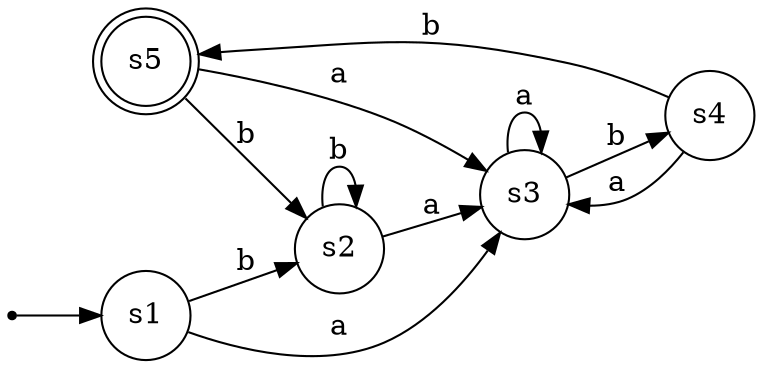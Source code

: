 digraph deterministic_finite_automaton {
	rankdir=LR
	node [shape=doublecircle]
	s5
	node [shape=circle]
	s1 -> s2 [label=b]
	s1 -> s3 [label=a]
	s3 -> s4 [label=b]
	s3 -> s3 [label=a]
	s4 -> s5 [label=b]
	s4 -> s3 [label=a]
	s5 -> s2 [label=b]
	s5 -> s3 [label=a]
	s2 -> s2 [label=b]
	s2 -> s3 [label=a]
	node [shape=point]
	"" -> s1
}
